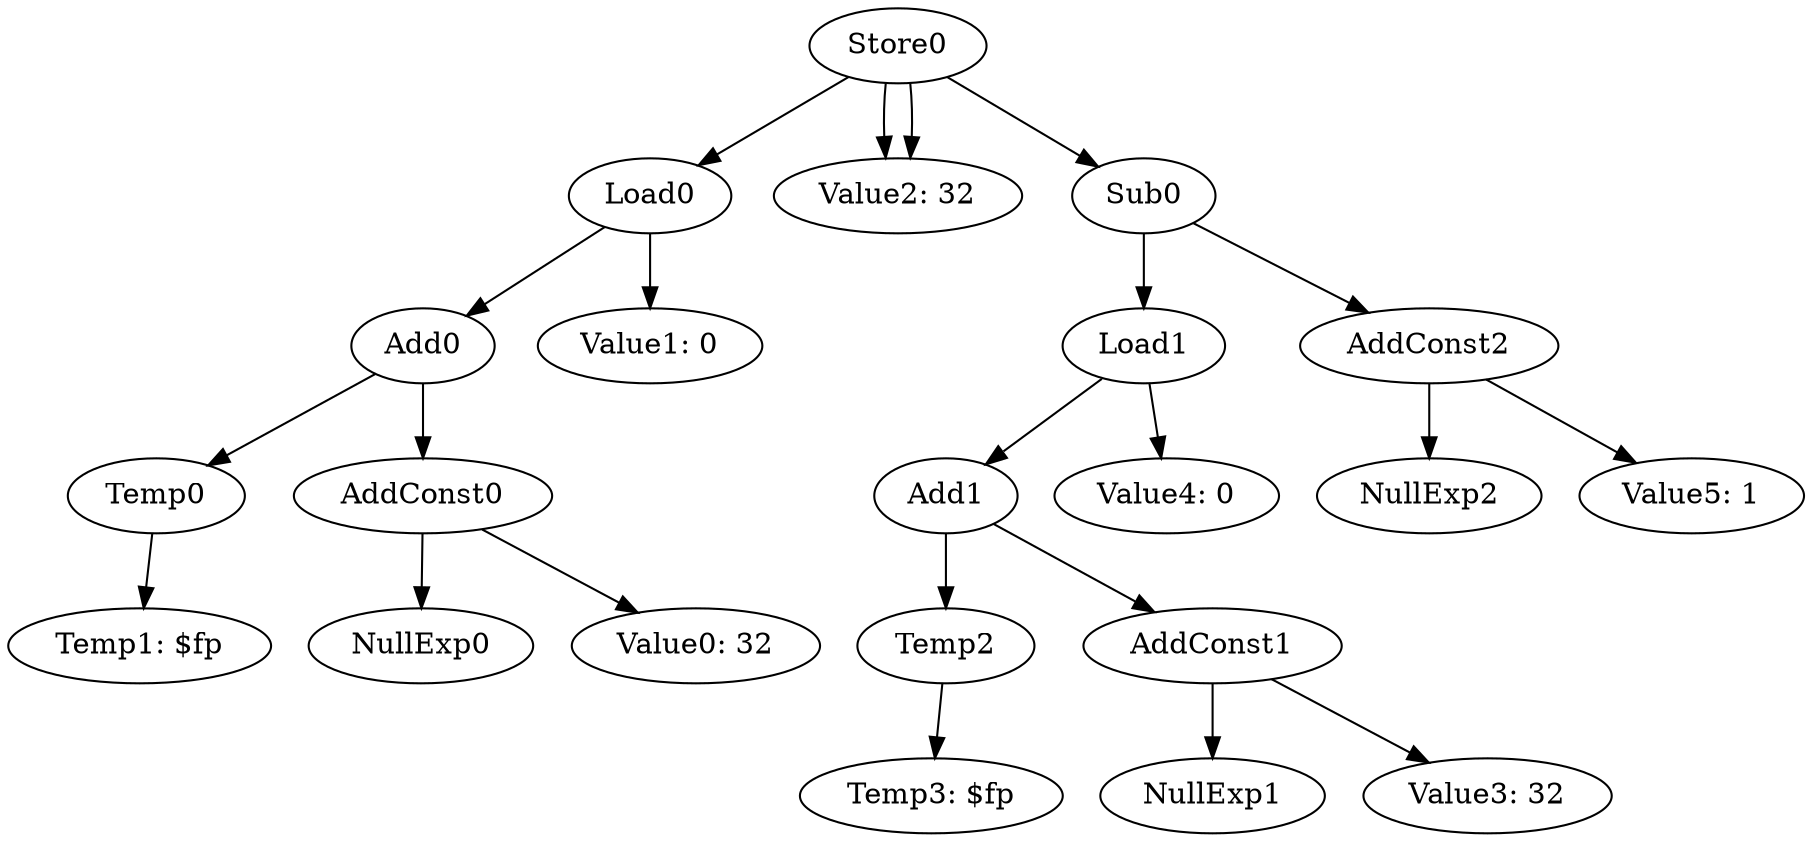digraph {
	ordering = out;
	AddConst2 -> NullExp2;
	AddConst2 -> "Value5: 1";
	AddConst0 -> NullExp0;
	AddConst0 -> "Value0: 32";
	Add0 -> Temp0;
	Add0 -> AddConst0;
	Temp0 -> "Temp1: $fp";
	Load1 -> Add1;
	Load1 -> "Value4: 0";
	Temp2 -> "Temp3: $fp";
	Store0 -> Load0;
	Store0 -> "Value2: 32";
	Store0 -> Sub0;
	Store0 -> "Value2: 32";
	Add1 -> Temp2;
	Add1 -> AddConst1;
	AddConst1 -> NullExp1;
	AddConst1 -> "Value3: 32";
	Load0 -> Add0;
	Load0 -> "Value1: 0";
	Sub0 -> Load1;
	Sub0 -> AddConst2;
}

